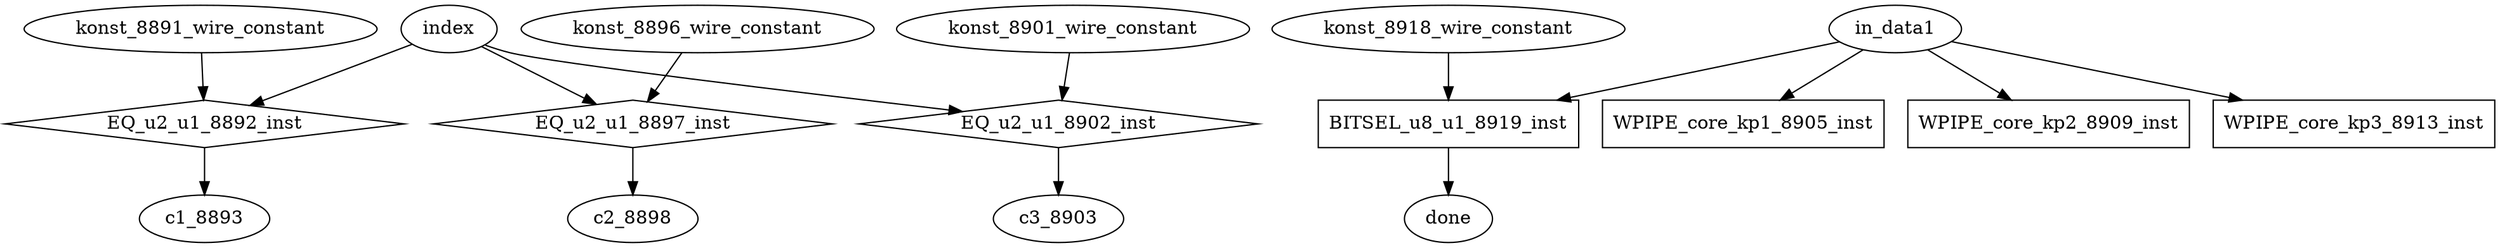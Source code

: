 digraph data_path {
  c1_8893 [shape=ellipse];
  c2_8898 [shape=ellipse];
  c3_8903 [shape=ellipse];
  konst_8891_wire_constant [shape=ellipse];
  konst_8896_wire_constant [shape=ellipse];
  konst_8901_wire_constant [shape=ellipse];
  konst_8918_wire_constant [shape=ellipse];
  BITSEL_u8_u1_8919_inst [shape=rectangle];
in_data1  -> BITSEL_u8_u1_8919_inst;
konst_8918_wire_constant  -> BITSEL_u8_u1_8919_inst;
BITSEL_u8_u1_8919_inst -> done;
  EQ_u2_u1_8892_inst [shape=diamond];
index  -> EQ_u2_u1_8892_inst;
konst_8891_wire_constant  -> EQ_u2_u1_8892_inst;
EQ_u2_u1_8892_inst -> c1_8893;
  EQ_u2_u1_8897_inst [shape=diamond];
index  -> EQ_u2_u1_8897_inst;
konst_8896_wire_constant  -> EQ_u2_u1_8897_inst;
EQ_u2_u1_8897_inst -> c2_8898;
  EQ_u2_u1_8902_inst [shape=diamond];
index  -> EQ_u2_u1_8902_inst;
konst_8901_wire_constant  -> EQ_u2_u1_8902_inst;
EQ_u2_u1_8902_inst -> c3_8903;
  WPIPE_core_kp1_8905_inst [shape=rectangle];
in_data1  -> WPIPE_core_kp1_8905_inst;
  WPIPE_core_kp2_8909_inst [shape=rectangle];
in_data1  -> WPIPE_core_kp2_8909_inst;
  WPIPE_core_kp3_8913_inst [shape=rectangle];
in_data1  -> WPIPE_core_kp3_8913_inst;
}
